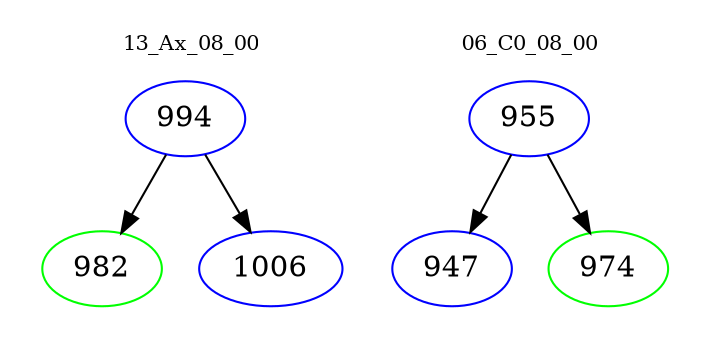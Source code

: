 digraph{
subgraph cluster_0 {
color = white
label = "13_Ax_08_00";
fontsize=10;
T0_994 [label="994", color="blue"]
T0_994 -> T0_982 [color="black"]
T0_982 [label="982", color="green"]
T0_994 -> T0_1006 [color="black"]
T0_1006 [label="1006", color="blue"]
}
subgraph cluster_1 {
color = white
label = "06_C0_08_00";
fontsize=10;
T1_955 [label="955", color="blue"]
T1_955 -> T1_947 [color="black"]
T1_947 [label="947", color="blue"]
T1_955 -> T1_974 [color="black"]
T1_974 [label="974", color="green"]
}
}
